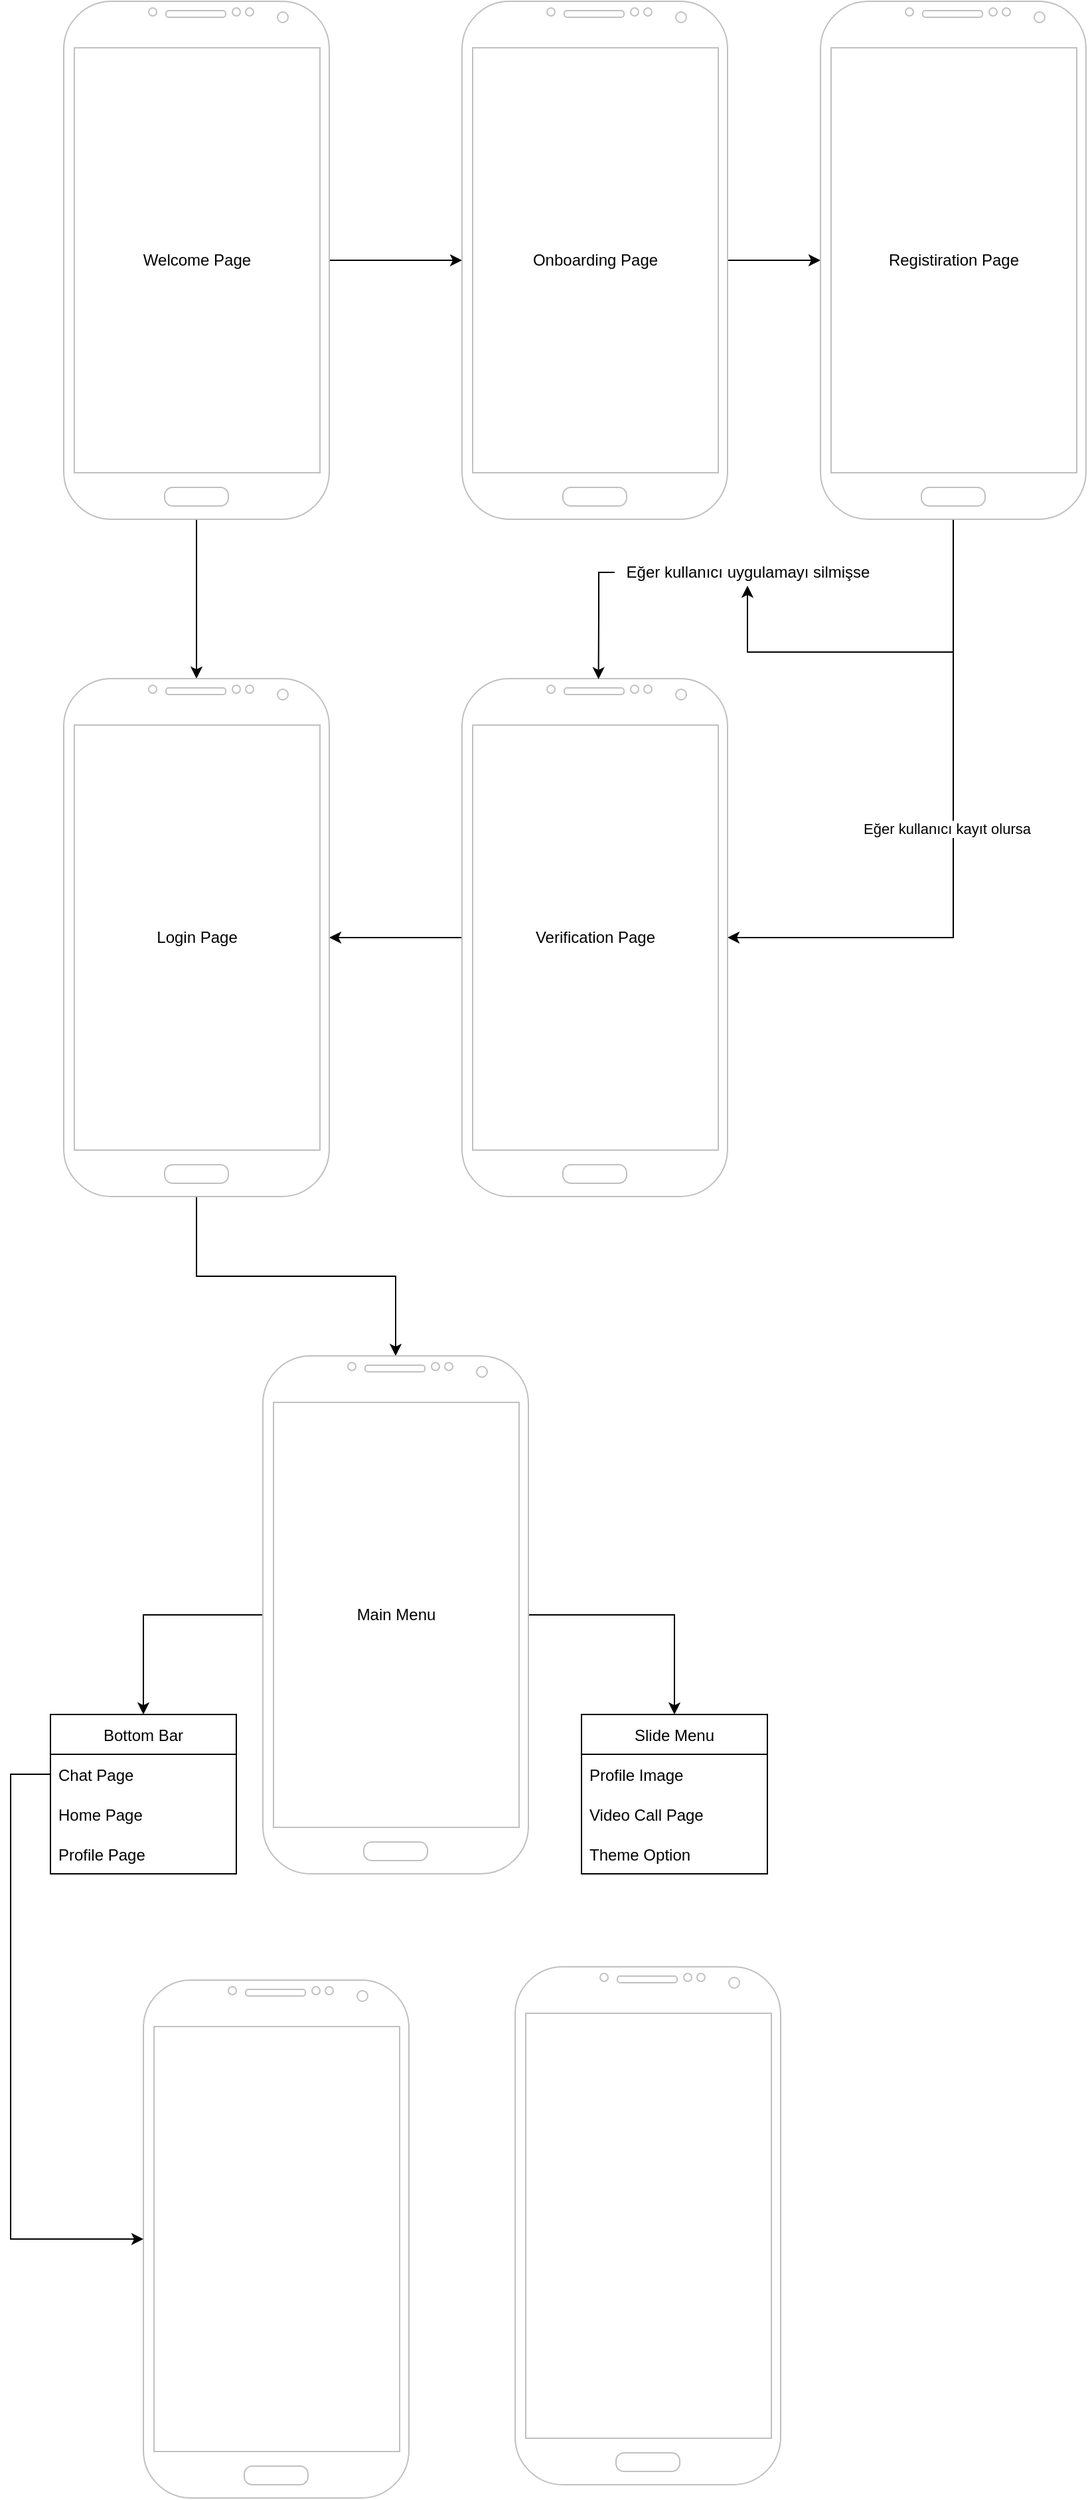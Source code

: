 <mxfile version="17.3.0" type="github">
  <diagram id="82QFJBDEPz6zvyBv5BAl" name="Page-1">
    <mxGraphModel dx="2287" dy="783" grid="1" gridSize="10" guides="1" tooltips="1" connect="1" arrows="1" fold="1" page="1" pageScale="1" pageWidth="827" pageHeight="1169" math="0" shadow="0">
      <root>
        <mxCell id="0" />
        <mxCell id="1" parent="0" />
        <mxCell id="1HBcHDyOb9saK0gviChO-4" style="edgeStyle=orthogonalEdgeStyle;rounded=0;orthogonalLoop=1;jettySize=auto;html=1;" edge="1" parent="1" source="1HBcHDyOb9saK0gviChO-1" target="1HBcHDyOb9saK0gviChO-2">
          <mxGeometry relative="1" as="geometry" />
        </mxCell>
        <mxCell id="1HBcHDyOb9saK0gviChO-25" style="edgeStyle=orthogonalEdgeStyle;rounded=0;orthogonalLoop=1;jettySize=auto;html=1;" edge="1" parent="1" source="1HBcHDyOb9saK0gviChO-1" target="1HBcHDyOb9saK0gviChO-17">
          <mxGeometry relative="1" as="geometry" />
        </mxCell>
        <mxCell id="1HBcHDyOb9saK0gviChO-1" value="" style="verticalLabelPosition=bottom;verticalAlign=top;html=1;shadow=0;dashed=0;strokeWidth=1;shape=mxgraph.android.phone2;strokeColor=#c0c0c0;" vertex="1" parent="1">
          <mxGeometry x="40" y="30" width="200" height="390" as="geometry" />
        </mxCell>
        <mxCell id="1HBcHDyOb9saK0gviChO-12" style="edgeStyle=orthogonalEdgeStyle;rounded=0;orthogonalLoop=1;jettySize=auto;html=1;" edge="1" parent="1" source="1HBcHDyOb9saK0gviChO-2" target="1HBcHDyOb9saK0gviChO-5">
          <mxGeometry relative="1" as="geometry" />
        </mxCell>
        <mxCell id="1HBcHDyOb9saK0gviChO-2" value="" style="verticalLabelPosition=bottom;verticalAlign=top;html=1;shadow=0;dashed=0;strokeWidth=1;shape=mxgraph.android.phone2;strokeColor=#c0c0c0;" vertex="1" parent="1">
          <mxGeometry x="340" y="30" width="200" height="390" as="geometry" />
        </mxCell>
        <mxCell id="1HBcHDyOb9saK0gviChO-26" style="edgeStyle=orthogonalEdgeStyle;rounded=0;orthogonalLoop=1;jettySize=auto;html=1;" edge="1" parent="1" source="1HBcHDyOb9saK0gviChO-5" target="1HBcHDyOb9saK0gviChO-15">
          <mxGeometry relative="1" as="geometry">
            <mxPoint x="710" y="520" as="targetPoint" />
            <Array as="points">
              <mxPoint x="710" y="520" />
            </Array>
          </mxGeometry>
        </mxCell>
        <mxCell id="1HBcHDyOb9saK0gviChO-29" style="edgeStyle=orthogonalEdgeStyle;rounded=0;orthogonalLoop=1;jettySize=auto;html=1;" edge="1" parent="1" source="1HBcHDyOb9saK0gviChO-5" target="1HBcHDyOb9saK0gviChO-6">
          <mxGeometry relative="1" as="geometry">
            <mxPoint x="710" y="740" as="targetPoint" />
            <Array as="points">
              <mxPoint x="710" y="735" />
            </Array>
          </mxGeometry>
        </mxCell>
        <mxCell id="1HBcHDyOb9saK0gviChO-30" value="Eğer kullanıcı kayıt olursa" style="edgeLabel;html=1;align=center;verticalAlign=middle;resizable=0;points=[];" vertex="1" connectable="0" parent="1HBcHDyOb9saK0gviChO-29">
          <mxGeometry x="-0.04" y="-5" relative="1" as="geometry">
            <mxPoint as="offset" />
          </mxGeometry>
        </mxCell>
        <mxCell id="1HBcHDyOb9saK0gviChO-5" value="" style="verticalLabelPosition=bottom;verticalAlign=top;html=1;shadow=0;dashed=0;strokeWidth=1;shape=mxgraph.android.phone2;strokeColor=#c0c0c0;" vertex="1" parent="1">
          <mxGeometry x="610" y="30" width="200" height="390" as="geometry" />
        </mxCell>
        <mxCell id="1HBcHDyOb9saK0gviChO-33" style="edgeStyle=orthogonalEdgeStyle;rounded=0;orthogonalLoop=1;jettySize=auto;html=1;" edge="1" parent="1" source="1HBcHDyOb9saK0gviChO-6" target="1HBcHDyOb9saK0gviChO-17">
          <mxGeometry relative="1" as="geometry" />
        </mxCell>
        <mxCell id="1HBcHDyOb9saK0gviChO-6" value="" style="verticalLabelPosition=bottom;verticalAlign=top;html=1;shadow=0;dashed=0;strokeWidth=1;shape=mxgraph.android.phone2;strokeColor=#c0c0c0;" vertex="1" parent="1">
          <mxGeometry x="340" y="540" width="200" height="390" as="geometry" />
        </mxCell>
        <mxCell id="1HBcHDyOb9saK0gviChO-9" value="Welcome Page" style="text;html=1;align=center;verticalAlign=middle;resizable=0;points=[];autosize=1;strokeColor=none;fillColor=none;" vertex="1" parent="1">
          <mxGeometry x="90" y="215" width="100" height="20" as="geometry" />
        </mxCell>
        <mxCell id="1HBcHDyOb9saK0gviChO-10" value="Onboarding Page" style="text;html=1;align=center;verticalAlign=middle;resizable=0;points=[];autosize=1;strokeColor=none;fillColor=none;" vertex="1" parent="1">
          <mxGeometry x="385" y="215" width="110" height="20" as="geometry" />
        </mxCell>
        <mxCell id="1HBcHDyOb9saK0gviChO-11" value="Registiration Page" style="text;html=1;align=center;verticalAlign=middle;resizable=0;points=[];autosize=1;strokeColor=none;fillColor=none;" vertex="1" parent="1">
          <mxGeometry x="655" y="215" width="110" height="20" as="geometry" />
        </mxCell>
        <mxCell id="1HBcHDyOb9saK0gviChO-32" style="edgeStyle=orthogonalEdgeStyle;rounded=0;orthogonalLoop=1;jettySize=auto;html=1;entryX=0.514;entryY=0.001;entryDx=0;entryDy=0;entryPerimeter=0;" edge="1" parent="1" source="1HBcHDyOb9saK0gviChO-15" target="1HBcHDyOb9saK0gviChO-6">
          <mxGeometry relative="1" as="geometry">
            <Array as="points">
              <mxPoint x="443" y="490" />
              <mxPoint x="443" y="490" />
            </Array>
          </mxGeometry>
        </mxCell>
        <mxCell id="1HBcHDyOb9saK0gviChO-15" value="Eğer kullanıcı uygulamayı silmişse" style="text;html=1;align=center;verticalAlign=middle;resizable=0;points=[];autosize=1;strokeColor=none;fillColor=none;" vertex="1" parent="1">
          <mxGeometry x="455" y="450" width="200" height="20" as="geometry" />
        </mxCell>
        <mxCell id="1HBcHDyOb9saK0gviChO-37" style="edgeStyle=orthogonalEdgeStyle;rounded=0;orthogonalLoop=1;jettySize=auto;html=1;" edge="1" parent="1" source="1HBcHDyOb9saK0gviChO-17" target="1HBcHDyOb9saK0gviChO-34">
          <mxGeometry relative="1" as="geometry" />
        </mxCell>
        <mxCell id="1HBcHDyOb9saK0gviChO-17" value="" style="verticalLabelPosition=bottom;verticalAlign=top;html=1;shadow=0;dashed=0;strokeWidth=1;shape=mxgraph.android.phone2;strokeColor=#c0c0c0;" vertex="1" parent="1">
          <mxGeometry x="40" y="540" width="200" height="390" as="geometry" />
        </mxCell>
        <mxCell id="1HBcHDyOb9saK0gviChO-18" value="Login Page" style="text;html=1;align=center;verticalAlign=middle;resizable=0;points=[];autosize=1;strokeColor=none;fillColor=none;" vertex="1" parent="1">
          <mxGeometry x="100" y="725" width="80" height="20" as="geometry" />
        </mxCell>
        <mxCell id="1HBcHDyOb9saK0gviChO-28" value="Verification Page" style="text;html=1;align=center;verticalAlign=middle;resizable=0;points=[];autosize=1;strokeColor=none;fillColor=none;" vertex="1" parent="1">
          <mxGeometry x="385" y="725" width="110" height="20" as="geometry" />
        </mxCell>
        <mxCell id="1HBcHDyOb9saK0gviChO-39" style="edgeStyle=orthogonalEdgeStyle;rounded=0;orthogonalLoop=1;jettySize=auto;html=1;entryX=0.5;entryY=0;entryDx=0;entryDy=0;" edge="1" parent="1" source="1HBcHDyOb9saK0gviChO-34" target="1HBcHDyOb9saK0gviChO-53">
          <mxGeometry relative="1" as="geometry">
            <mxPoint x="90" y="1530" as="targetPoint" />
          </mxGeometry>
        </mxCell>
        <mxCell id="1HBcHDyOb9saK0gviChO-61" style="edgeStyle=orthogonalEdgeStyle;rounded=0;orthogonalLoop=1;jettySize=auto;html=1;entryX=0.5;entryY=0;entryDx=0;entryDy=0;" edge="1" parent="1" source="1HBcHDyOb9saK0gviChO-34" target="1HBcHDyOb9saK0gviChO-57">
          <mxGeometry relative="1" as="geometry" />
        </mxCell>
        <mxCell id="1HBcHDyOb9saK0gviChO-34" value="" style="verticalLabelPosition=bottom;verticalAlign=top;html=1;shadow=0;dashed=0;strokeWidth=1;shape=mxgraph.android.phone2;strokeColor=#c0c0c0;" vertex="1" parent="1">
          <mxGeometry x="190" y="1050" width="200" height="390" as="geometry" />
        </mxCell>
        <mxCell id="1HBcHDyOb9saK0gviChO-38" value="Main Menu" style="text;html=1;align=center;verticalAlign=middle;resizable=0;points=[];autosize=1;strokeColor=none;fillColor=none;" vertex="1" parent="1">
          <mxGeometry x="255" y="1235" width="70" height="20" as="geometry" />
        </mxCell>
        <mxCell id="1HBcHDyOb9saK0gviChO-53" value="Bottom Bar" style="swimlane;fontStyle=0;childLayout=stackLayout;horizontal=1;startSize=30;horizontalStack=0;resizeParent=1;resizeParentMax=0;resizeLast=0;collapsible=1;marginBottom=0;" vertex="1" parent="1">
          <mxGeometry x="30" y="1320" width="140" height="120" as="geometry" />
        </mxCell>
        <mxCell id="1HBcHDyOb9saK0gviChO-54" value="Chat Page" style="text;strokeColor=none;fillColor=none;align=left;verticalAlign=middle;spacingLeft=4;spacingRight=4;overflow=hidden;points=[[0,0.5],[1,0.5]];portConstraint=eastwest;rotatable=0;" vertex="1" parent="1HBcHDyOb9saK0gviChO-53">
          <mxGeometry y="30" width="140" height="30" as="geometry" />
        </mxCell>
        <mxCell id="1HBcHDyOb9saK0gviChO-55" value="Home Page" style="text;strokeColor=none;fillColor=none;align=left;verticalAlign=middle;spacingLeft=4;spacingRight=4;overflow=hidden;points=[[0,0.5],[1,0.5]];portConstraint=eastwest;rotatable=0;" vertex="1" parent="1HBcHDyOb9saK0gviChO-53">
          <mxGeometry y="60" width="140" height="30" as="geometry" />
        </mxCell>
        <mxCell id="1HBcHDyOb9saK0gviChO-56" value="Profile Page" style="text;strokeColor=none;fillColor=none;align=left;verticalAlign=middle;spacingLeft=4;spacingRight=4;overflow=hidden;points=[[0,0.5],[1,0.5]];portConstraint=eastwest;rotatable=0;" vertex="1" parent="1HBcHDyOb9saK0gviChO-53">
          <mxGeometry y="90" width="140" height="30" as="geometry" />
        </mxCell>
        <mxCell id="1HBcHDyOb9saK0gviChO-57" value="Slide Menu" style="swimlane;fontStyle=0;childLayout=stackLayout;horizontal=1;startSize=30;horizontalStack=0;resizeParent=1;resizeParentMax=0;resizeLast=0;collapsible=1;marginBottom=0;" vertex="1" parent="1">
          <mxGeometry x="430" y="1320" width="140" height="120" as="geometry" />
        </mxCell>
        <mxCell id="1HBcHDyOb9saK0gviChO-58" value="Profile Image" style="text;strokeColor=none;fillColor=none;align=left;verticalAlign=middle;spacingLeft=4;spacingRight=4;overflow=hidden;points=[[0,0.5],[1,0.5]];portConstraint=eastwest;rotatable=0;" vertex="1" parent="1HBcHDyOb9saK0gviChO-57">
          <mxGeometry y="30" width="140" height="30" as="geometry" />
        </mxCell>
        <mxCell id="1HBcHDyOb9saK0gviChO-59" value="Video Call Page" style="text;strokeColor=none;fillColor=none;align=left;verticalAlign=middle;spacingLeft=4;spacingRight=4;overflow=hidden;points=[[0,0.5],[1,0.5]];portConstraint=eastwest;rotatable=0;" vertex="1" parent="1HBcHDyOb9saK0gviChO-57">
          <mxGeometry y="60" width="140" height="30" as="geometry" />
        </mxCell>
        <mxCell id="1HBcHDyOb9saK0gviChO-60" value="Theme Option" style="text;strokeColor=none;fillColor=none;align=left;verticalAlign=middle;spacingLeft=4;spacingRight=4;overflow=hidden;points=[[0,0.5],[1,0.5]];portConstraint=eastwest;rotatable=0;" vertex="1" parent="1HBcHDyOb9saK0gviChO-57">
          <mxGeometry y="90" width="140" height="30" as="geometry" />
        </mxCell>
        <mxCell id="1HBcHDyOb9saK0gviChO-62" value="" style="verticalLabelPosition=bottom;verticalAlign=top;html=1;shadow=0;dashed=0;strokeWidth=1;shape=mxgraph.android.phone2;strokeColor=#c0c0c0;" vertex="1" parent="1">
          <mxGeometry x="100" y="1520" width="200" height="390" as="geometry" />
        </mxCell>
        <mxCell id="1HBcHDyOb9saK0gviChO-63" style="edgeStyle=orthogonalEdgeStyle;rounded=0;orthogonalLoop=1;jettySize=auto;html=1;" edge="1" parent="1" source="1HBcHDyOb9saK0gviChO-54" target="1HBcHDyOb9saK0gviChO-62">
          <mxGeometry relative="1" as="geometry">
            <Array as="points">
              <mxPoint y="1365" />
              <mxPoint y="1715" />
            </Array>
          </mxGeometry>
        </mxCell>
        <mxCell id="1HBcHDyOb9saK0gviChO-64" value="" style="verticalLabelPosition=bottom;verticalAlign=top;html=1;shadow=0;dashed=0;strokeWidth=1;shape=mxgraph.android.phone2;strokeColor=#c0c0c0;" vertex="1" parent="1">
          <mxGeometry x="380" y="1510" width="200" height="390" as="geometry" />
        </mxCell>
      </root>
    </mxGraphModel>
  </diagram>
</mxfile>
